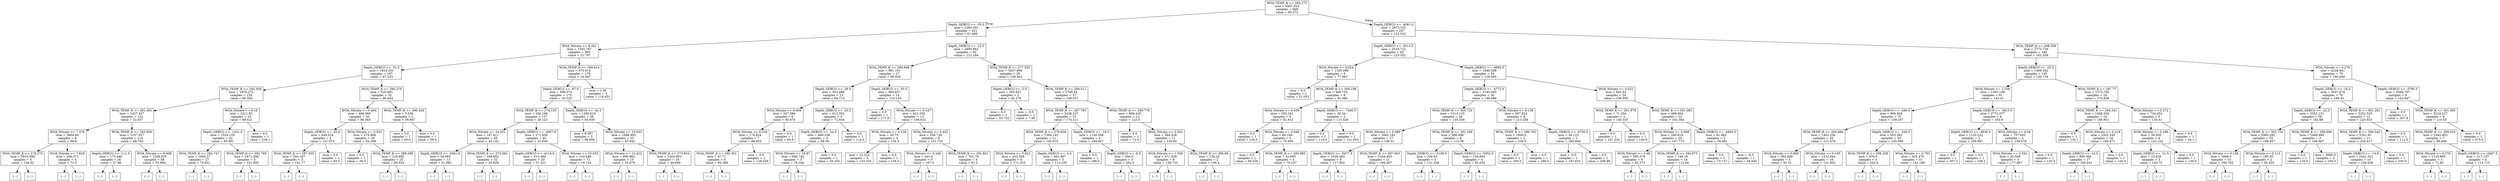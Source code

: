 digraph Tree {
node [shape=box] ;
0 [label="WOA_TEMP_K <= 294.271\nmse = 4447.023\nsamples = 668\nvalue = 95.572"] ;
1 [label="Depth_GEBCO <= -35.0\nmse = 2283.501\nsamples = 421\nvalue = 61.466"] ;
0 -> 1 [labeldistance=2.5, labelangle=45, headlabel="True"] ;
2 [label="WOA_Nitrate <= 8.341\nmse = 1545.787\nsamples = 365\nvalue = 51.797"] ;
1 -> 2 ;
3 [label="Depth_GEBCO <= -51.5\nmse = 1819.201\nsamples = 187\nvalue = 67.233"] ;
2 -> 3 ;
4 [label="WOA_TEMP_K <= 292.358\nmse = 1876.272\nsamples = 155\nvalue = 60.594"] ;
3 -> 4 ;
5 [label="WOA_TEMP_K <= 281.491\nmse = 1427.457\nsamples = 122\nvalue = 52.057"] ;
4 -> 5 ;
6 [label="WOA_Nitrate <= 7.578\nmse = 3664.66\nsamples = 8\nvalue = 99.8"] ;
5 -> 6 ;
7 [label="WOA_TEMP_K <= 278.375\nmse = 5910.586\nsamples = 4\nvalue = 136.62"] ;
6 -> 7 ;
8 [label="(...)"] ;
7 -> 8 ;
9 [label="(...)"] ;
7 -> 9 ;
14 [label="WOA_Nitrate <= 7.818\nmse = 400.371\nsamples = 4\nvalue = 73.5"] ;
6 -> 14 ;
15 [label="(...)"] ;
14 -> 15 ;
20 [label="(...)"] ;
14 -> 20 ;
21 [label="WOA_TEMP_K <= 283.956\nmse = 1107.027\nsamples = 114\nvalue = 48.783"] ;
5 -> 21 ;
22 [label="Depth_GEBCO <= -111.0\nmse = 173.446\nsamples = 26\nvalue = 27.98"] ;
21 -> 22 ;
23 [label="(...)"] ;
22 -> 23 ;
56 [label="(...)"] ;
22 -> 56 ;
61 [label="WOA_Nitrate <= 6.608\nmse = 1228.535\nsamples = 88\nvalue = 55.984"] ;
21 -> 61 ;
62 [label="(...)"] ;
61 -> 62 ;
207 [label="(...)"] ;
61 -> 207 ;
212 [label="WOA_Nitrate <= 6.18\nmse = 2311.85\nsamples = 33\nvalue = 89.621"] ;
4 -> 212 ;
213 [label="Depth_GEBCO <= -1431.0\nmse = 1524.105\nsamples = 32\nvalue = 83.981"] ;
212 -> 213 ;
214 [label="WOA_TEMP_K <= 292.747\nmse = 1005.27\nsamples = 27\nvalue = 76.651"] ;
213 -> 214 ;
215 [label="(...)"] ;
214 -> 215 ;
222 [label="(...)"] ;
214 -> 222 ;
259 [label="WOA_TEMP_K <= 292.769\nmse = 1871.298\nsamples = 5\nvalue = 141.393"] ;
213 -> 259 ;
260 [label="(...)"] ;
259 -> 260 ;
263 [label="(...)"] ;
259 -> 263 ;
268 [label="mse = 0.0\nsamples = 1\nvalue = 239.1"] ;
212 -> 268 ;
269 [label="WOA_TEMP_K <= 290.279\nmse = 520.891\nsamples = 32\nvalue = 96.444"] ;
3 -> 269 ;
270 [label="WOA_Nitrate <= 0.494\nmse = 468.089\nsamples = 30\nvalue = 98.565"] ;
269 -> 270 ;
271 [label="Depth_GEBCO <= -45.0\nmse = 649.016\nsamples = 4\nvalue = 131.975"] ;
270 -> 271 ;
272 [label="WOA_TEMP_K <= 287.503\nmse = 203.167\nsamples = 3\nvalue = 141.77"] ;
271 -> 272 ;
273 [label="(...)"] ;
272 -> 273 ;
274 [label="(...)"] ;
272 -> 274 ;
275 [label="mse = 0.0\nsamples = 1\nvalue = 83.0"] ;
271 -> 275 ;
276 [label="WOA_Nitrate <= 0.552\nmse = 279.908\nsamples = 26\nvalue = 94.208"] ;
270 -> 276 ;
277 [label="mse = 0.0\nsamples = 1\nvalue = 39.0"] ;
276 -> 277 ;
278 [label="WOA_TEMP_K <= 289.588\nmse = 216.892\nsamples = 25\nvalue = 95.434"] ;
276 -> 278 ;
279 [label="(...)"] ;
278 -> 279 ;
312 [label="(...)"] ;
278 -> 312 ;
315 [label="WOA_TEMP_K <= 290.426\nmse = 5.556\nsamples = 2\nvalue = 59.667"] ;
269 -> 315 ;
316 [label="mse = 0.0\nsamples = 1\nvalue = 63.0"] ;
315 -> 316 ;
317 [label="mse = 0.0\nsamples = 1\nvalue = 58.0"] ;
315 -> 317 ;
318 [label="WOA_TEMP_K <= 288.814\nmse = 673.014\nsamples = 178\nvalue = 34.497"] ;
2 -> 318 ;
319 [label="Depth_GEBCO <= -67.0\nmse = 599.073\nsamples = 175\nvalue = 33.535"] ;
318 -> 319 ;
320 [label="WOA_TEMP_K <= 274.155\nmse = 326.196\nsamples = 137\nvalue = 29.123"] ;
319 -> 320 ;
321 [label="WOA_Nitrate <= 24.201\nmse = 187.411\nsamples = 45\nvalue = 42.142"] ;
320 -> 321 ;
322 [label="Depth_GEBCO <= -2061.0\nmse = 34.683\nsamples = 13\nvalue = 31.682"] ;
321 -> 322 ;
323 [label="(...)"] ;
322 -> 323 ;
340 [label="(...)"] ;
322 -> 340 ;
347 [label="WOA_TEMP_K <= 273.092\nmse = 189.692\nsamples = 32\nvalue = 45.629"] ;
321 -> 347 ;
348 [label="(...)"] ;
347 -> 348 ;
371 [label="(...)"] ;
347 -> 371 ;
400 [label="Depth_GEBCO <= -4067.0\nmse = 271.958\nsamples = 92\nvalue = 22.844"] ;
320 -> 400 ;
401 [label="Depth_GEBCO <= -4114.0\nmse = 613.499\nsamples = 20\nvalue = 37.321"] ;
400 -> 401 ;
402 [label="(...)"] ;
401 -> 402 ;
435 [label="(...)"] ;
401 -> 435 ;
438 [label="WOA_Nitrate <= 23.633\nmse = 143.446\nsamples = 72\nvalue = 19.724"] ;
400 -> 438 ;
439 [label="(...)"] ;
438 -> 439 ;
520 [label="(...)"] ;
438 -> 520 ;
537 [label="Depth_GEBCO <= -42.5\nmse = 1295.619\nsamples = 38\nvalue = 50.935"] ;
319 -> 537 ;
538 [label="mse = 8.087\nsamples = 5\nvalue = 98.856"] ;
537 -> 538 ;
539 [label="WOA_Nitrate <= 15.633\nmse = 1088.903\nsamples = 33\nvalue = 43.642"] ;
537 -> 539 ;
540 [label="WOA_Nitrate <= 13.422\nmse = 800.965\nsamples = 15\nvalue = 35.079"] ;
539 -> 540 ;
541 [label="(...)"] ;
540 -> 541 ;
542 [label="(...)"] ;
540 -> 542 ;
543 [label="WOA_TEMP_K <= 273.834\nmse = 1203.603\nsamples = 18\nvalue = 49.669"] ;
539 -> 543 ;
544 [label="(...)"] ;
543 -> 544 ;
555 [label="(...)"] ;
543 -> 555 ;
556 [label="mse = 1.46\nsamples = 3\nvalue = 118.451"] ;
318 -> 556 ;
557 [label="Depth_GEBCO <= -22.5\nmse = 2695.862\nsamples = 56\nvalue = 121.184"] ;
1 -> 557 ;
558 [label="WOA_TEMP_K <= 290.669\nmse = 991.161\nsamples = 27\nvalue = 99.928"] ;
557 -> 558 ;
559 [label="Depth_GEBCO <= -26.5\nmse = 553.486\nsamples = 13\nvalue = 84.713"] ;
558 -> 559 ;
560 [label="WOA_Nitrate <= 6.939\nmse = 247.589\nsamples = 8\nvalue = 95.675"] ;
559 -> 560 ;
561 [label="WOA_Nitrate <= 6.234\nmse = 174.824\nsamples = 7\nvalue = 98.653"] ;
560 -> 561 ;
562 [label="WOA_TEMP_K <= 290.301\nmse = 87.71\nsamples = 6\nvalue = 95.389"] ;
561 -> 562 ;
563 [label="(...)"] ;
562 -> 563 ;
572 [label="(...)"] ;
562 -> 572 ;
573 [label="mse = -0.0\nsamples = 1\nvalue = 128.029"] ;
561 -> 573 ;
574 [label="mse = 0.0\nsamples = 1\nvalue = 65.9"] ;
560 -> 574 ;
575 [label="Depth_GEBCO <= -23.5\nmse = 612.352\nsamples = 5\nvalue = 72.654"] ;
559 -> 575 ;
576 [label="Depth_GEBCO <= -24.5\nmse = 469.338\nsamples = 4\nvalue = 68.06"] ;
575 -> 576 ;
577 [label="WOA_Nitrate <= 16.87\nmse = 606.742\nsamples = 3\nvalue = 78.346"] ;
576 -> 577 ;
578 [label="(...)"] ;
577 -> 578 ;
581 [label="(...)"] ;
577 -> 581 ;
582 [label="mse = 0.0\nsamples = 1\nvalue = 55.202"] ;
576 -> 582 ;
583 [label="mse = 0.0\nsamples = 1\nvalue = 114.0"] ;
575 -> 583 ;
584 [label="Depth_GEBCO <= -30.0\nmse = 965.837\nsamples = 14\nvalue = 115.143"] ;
558 -> 584 ;
585 [label="mse = 0.0\nsamples = 1\nvalue = 177.0"] ;
584 -> 585 ;
586 [label="WOA_Nitrate <= 0.247\nmse = 622.338\nsamples = 13\nvalue = 108.632"] ;
584 -> 586 ;
587 [label="WOA_Nitrate <= 0.128\nmse = 20.75\nsamples = 4\nvalue = 134.5"] ;
586 -> 587 ;
588 [label="mse = 22.222\nsamples = 3\nvalue = 133.333"] ;
587 -> 588 ;
589 [label="mse = 0.0\nsamples = 1\nvalue = 138.0"] ;
587 -> 589 ;
590 [label="WOA_Nitrate <= 0.402\nmse = 556.729\nsamples = 9\nvalue = 101.733"] ;
586 -> 590 ;
591 [label="WOA_Nitrate <= 0.346\nmse = 401.0\nsamples = 5\nvalue = 107.0"] ;
590 -> 591 ;
592 [label="(...)"] ;
591 -> 592 ;
593 [label="(...)"] ;
591 -> 593 ;
594 [label="WOA_TEMP_K <= 291.851\nmse = 701.76\nsamples = 4\nvalue = 91.2"] ;
590 -> 594 ;
595 [label="(...)"] ;
594 -> 595 ;
596 [label="(...)"] ;
594 -> 596 ;
597 [label="WOA_TEMP_K <= 277.555\nmse = 3437.809\nsamples = 29\nvalue = 139.403"] ;
557 -> 597 ;
598 [label="Depth_GEBCO <= -5.0\nmse = 392.827\nsamples = 2\nvalue = 42.279"] ;
597 -> 598 ;
599 [label="mse = 0.0\nsamples = 1\nvalue = 53.722"] ;
598 -> 599 ;
600 [label="mse = -0.0\nsamples = 1\nvalue = 7.95"] ;
598 -> 600 ;
601 [label="WOA_TEMP_K <= 289.511\nmse = 2795.44\nsamples = 27\nvalue = 148.037"] ;
597 -> 601 ;
602 [label="WOA_TEMP_K <= 287.783\nmse = 3438.237\nsamples = 15\nvalue = 174.211"] ;
601 -> 602 ;
603 [label="WOA_TEMP_K <= 278.928\nmse = 1364.145\nsamples = 11\nvalue = 145.915"] ;
602 -> 603 ;
604 [label="WOA_Nitrate <= 3.622\nmse = 433.556\nsamples = 6\nvalue = 171.333"] ;
603 -> 604 ;
605 [label="(...)"] ;
604 -> 605 ;
610 [label="(...)"] ;
604 -> 610 ;
615 [label="Depth_GEBCO <= -2.5\nmse = 661.967\nsamples = 5\nvalue = 113.235"] ;
603 -> 615 ;
616 [label="(...)"] ;
615 -> 616 ;
623 [label="(...)"] ;
615 -> 623 ;
624 [label="Depth_GEBCO <= -16.5\nmse = 1140.556\nsamples = 4\nvalue = 249.667"] ;
602 -> 624 ;
625 [label="mse = 0.0\nsamples = 1\nvalue = 188.0"] ;
624 -> 625 ;
626 [label="Depth_GEBCO <= -6.5\nmse = 456.0\nsamples = 3\nvalue = 262.0"] ;
624 -> 626 ;
627 [label="(...)"] ;
626 -> 627 ;
630 [label="(...)"] ;
626 -> 630 ;
631 [label="WOA_TEMP_K <= 289.776\nmse = 898.435\nsamples = 12\nvalue = 123.0"] ;
601 -> 631 ;
632 [label="mse = 0.0\nsamples = 1\nvalue = 72.0"] ;
631 -> 632 ;
633 [label="WOA_Nitrate <= 3.552\nmse = 584.528\nsamples = 11\nvalue = 130.65"] ;
631 -> 633 ;
634 [label="WOA_Nitrate <= 1.558\nmse = 471.929\nsamples = 9\nvalue = 138.733"] ;
633 -> 634 ;
635 [label="(...)"] ;
634 -> 635 ;
640 [label="(...)"] ;
634 -> 640 ;
651 [label="WOA_TEMP_K <= 290.99\nmse = 138.24\nsamples = 2\nvalue = 106.4"] ;
633 -> 651 ;
652 [label="(...)"] ;
651 -> 652 ;
653 [label="(...)"] ;
651 -> 653 ;
654 [label="Depth_GEBCO <= -4081.0\nmse = 2873.225\nsamples = 247\nvalue = 152.532"] ;
0 -> 654 [labeldistance=2.5, labelangle=-45, headlabel="False"] ;
655 [label="Depth_GEBCO <= -5513.5\nmse = 2018.722\nsamples = 63\nvalue = 123.352"] ;
654 -> 655 ;
656 [label="WOA_Nitrate <= 0.024\nmse = 1160.099\nsamples = 9\nvalue = 77.063"] ;
655 -> 656 ;
657 [label="mse = 0.0\nsamples = 1\nvalue = 21.053"] ;
656 -> 657 ;
658 [label="WOA_TEMP_K <= 300.198\nmse = 469.755\nsamples = 8\nvalue = 91.066"] ;
656 -> 658 ;
659 [label="WOA_Nitrate <= 0.039\nmse = 350.241\nsamples = 6\nvalue = 82.912"] ;
658 -> 659 ;
660 [label="mse = 0.0\nsamples = 1\nvalue = 120.0"] ;
659 -> 660 ;
661 [label="WOA_Nitrate <= 0.049\nmse = 90.169\nsamples = 5\nvalue = 75.495"] ;
659 -> 661 ;
662 [label="mse = 0.0\nsamples = 1\nvalue = 60.526"] ;
661 -> 662 ;
663 [label="WOA_TEMP_K <= 295.685\nmse = 42.695\nsamples = 4\nvalue = 79.237"] ;
661 -> 663 ;
664 [label="(...)"] ;
663 -> 664 ;
665 [label="(...)"] ;
663 -> 665 ;
668 [label="Depth_GEBCO <= -7400.5\nmse = 30.54\nsamples = 2\nvalue = 115.526"] ;
658 -> 668 ;
669 [label="mse = 0.0\nsamples = 1\nvalue = 110.0"] ;
668 -> 669 ;
670 [label="mse = 0.0\nsamples = 1\nvalue = 121.053"] ;
668 -> 670 ;
671 [label="Depth_GEBCO <= -4693.5\nmse = 1849.598\nsamples = 54\nvalue = 128.495"] ;
655 -> 671 ;
672 [label="Depth_GEBCO <= -4772.0\nmse = 2183.365\nsamples = 30\nvalue = 146.486"] ;
671 -> 672 ;
673 [label="WOA_TEMP_K <= 300.725\nmse = 1514.125\nsamples = 26\nvalue = 135.358"] ;
672 -> 673 ;
674 [label="WOA_Nitrate <= 0.089\nmse = 1682.182\nsamples = 17\nvalue = 149.51"] ;
673 -> 674 ;
675 [label="Depth_GEBCO <= -5477.5\nmse = 1026.483\nsamples = 6\nvalue = 117.592"] ;
674 -> 675 ;
676 [label="(...)"] ;
675 -> 676 ;
677 [label="(...)"] ;
675 -> 677 ;
686 [label="WOA_TEMP_K <= 297.003\nmse = 1204.453\nsamples = 11\nvalue = 166.407"] ;
674 -> 686 ;
687 [label="(...)"] ;
686 -> 687 ;
694 [label="(...)"] ;
686 -> 694 ;
707 [label="WOA_TEMP_K <= 301.169\nmse = 386.696\nsamples = 9\nvalue = 112.36"] ;
673 -> 707 ;
708 [label="Depth_GEBCO <= -5108.0\nmse = 236.63\nsamples = 5\nvalue = 121.328"] ;
707 -> 708 ;
709 [label="(...)"] ;
708 -> 709 ;
714 [label="(...)"] ;
708 -> 714 ;
717 [label="Depth_GEBCO <= -5052.0\nmse = 150.693\nsamples = 4\nvalue = 92.632"] ;
707 -> 717 ;
718 [label="(...)"] ;
717 -> 718 ;
721 [label="(...)"] ;
717 -> 721 ;
724 [label="WOA_Nitrate <= 0.139\nmse = 997.823\nsamples = 4\nvalue = 213.254"] ;
672 -> 724 ;
725 [label="WOA_TEMP_K <= 296.702\nmse = 1800.0\nsamples = 2\nvalue = 230.0"] ;
724 -> 725 ;
726 [label="mse = 0.0\nsamples = 1\nvalue = 200.0"] ;
725 -> 726 ;
727 [label="mse = 0.0\nsamples = 1\nvalue = 290.0"] ;
725 -> 727 ;
728 [label="Depth_GEBCO <= -4730.0\nmse = 28.123\nsamples = 2\nvalue = 200.694"] ;
724 -> 728 ;
729 [label="mse = -0.0\nsamples = 1\nvalue = 197.633"] ;
728 -> 729 ;
730 [label="mse = 0.0\nsamples = 1\nvalue = 209.88"] ;
728 -> 730 ;
731 [label="WOA_Nitrate <= 0.022\nmse = 601.62\nsamples = 24\nvalue = 106.995"] ;
671 -> 731 ;
732 [label="WOA_TEMP_K <= 301.879\nmse = 71.204\nsamples = 2\nvalue = 140.335"] ;
731 -> 732 ;
733 [label="mse = 0.0\nsamples = 1\nvalue = 147.224"] ;
732 -> 733 ;
734 [label="mse = 0.0\nsamples = 1\nvalue = 130.0"] ;
732 -> 734 ;
735 [label="WOA_TEMP_K <= 301.083\nmse = 499.464\nsamples = 22\nvalue = 102.364"] ;
731 -> 735 ;
736 [label="WOA_Nitrate <= 0.068\nmse = 290.819\nsamples = 20\nvalue = 107.773"] ;
735 -> 736 ;
737 [label="WOA_Nitrate <= 0.06\nmse = 395.379\nsamples = 6\nvalue = 92.273"] ;
736 -> 737 ;
738 [label="(...)"] ;
737 -> 738 ;
747 [label="(...)"] ;
737 -> 747 ;
748 [label="WOA_TEMP_K <= 294.975\nmse = 149.19\nsamples = 14\nvalue = 112.94"] ;
736 -> 748 ;
749 [label="(...)"] ;
748 -> 749 ;
752 [label="(...)"] ;
748 -> 752 ;
771 [label="Depth_GEBCO <= -4465.5\nmse = 61.983\nsamples = 2\nvalue = 59.091"] ;
735 -> 771 ;
772 [label="mse = 0.0\nsamples = 1\nvalue = 72.727"] ;
771 -> 772 ;
773 [label="mse = -0.0\nsamples = 1\nvalue = 54.545"] ;
771 -> 773 ;
774 [label="WOA_TEMP_K <= 298.556\nmse = 2773.726\nsamples = 184\nvalue = 162.559"] ;
654 -> 774 ;
775 [label="Depth_GEBCO <= -25.5\nmse = 1469.042\nsamples = 105\nvalue = 150.734"] ;
774 -> 775 ;
776 [label="WOA_Nitrate <= 1.158\nmse = 1302.158\nsamples = 81\nvalue = 143.41"] ;
775 -> 776 ;
777 [label="Depth_GEBCO <= -284.0\nmse = 966.004\nsamples = 75\nvalue = 139.257"] ;
776 -> 777 ;
778 [label="WOA_TEMP_K <= 294.868\nmse = 1403.236\nsamples = 20\nvalue = 121.478"] ;
777 -> 778 ;
779 [label="WOA_Nitrate <= 0.068\nmse = 392.849\nsamples = 4\nvalue = 91.51"] ;
778 -> 779 ;
780 [label="(...)"] ;
779 -> 780 ;
781 [label="(...)"] ;
779 -> 781 ;
786 [label="WOA_Nitrate <= 0.195\nmse = 1333.644\nsamples = 16\nvalue = 131.902"] ;
778 -> 786 ;
787 [label="(...)"] ;
786 -> 787 ;
802 [label="(...)"] ;
786 -> 802 ;
815 [label="Depth_GEBCO <= -226.5\nmse = 653.382\nsamples = 55\nvalue = 145.666"] ;
777 -> 815 ;
816 [label="WOA_TEMP_K <= 296.258\nmse = 976.0\nsamples = 4\nvalue = 202.0"] ;
815 -> 816 ;
817 [label="(...)"] ;
816 -> 817 ;
820 [label="(...)"] ;
816 -> 820 ;
821 [label="WOA_Nitrate <= 0.763\nmse = 425.479\nsamples = 51\nvalue = 142.189"] ;
815 -> 821 ;
822 [label="(...)"] ;
821 -> 822 ;
887 [label="(...)"] ;
821 -> 887 ;
894 [label="Depth_GEBCO <= -3615.0\nmse = 2772.077\nsamples = 6\nvalue = 183.9"] ;
776 -> 894 ;
895 [label="Depth_GEBCO <= -3836.5\nmse = 1120.222\nsamples = 2\nvalue = 259.867"] ;
894 -> 895 ;
896 [label="mse = 0.0\nsamples = 1\nvalue = 307.2"] ;
895 -> 896 ;
897 [label="mse = 0.0\nsamples = 1\nvalue = 236.2"] ;
895 -> 897 ;
898 [label="WOA_Nitrate <= 4.54\nmse = 757.835\nsamples = 4\nvalue = 158.578"] ;
894 -> 898 ;
899 [label="WOA_Nitrate <= 2.342\nmse = 20.569\nsamples = 3\nvalue = 177.867"] ;
898 -> 899 ;
900 [label="(...)"] ;
899 -> 900 ;
903 [label="(...)"] ;
899 -> 903 ;
904 [label="mse = 0.0\nsamples = 1\nvalue = 120.0"] ;
898 -> 904 ;
905 [label="WOA_TEMP_K <= 297.77\nmse = 1375.765\nsamples = 24\nvalue = 170.836"] ;
775 -> 905 ;
906 [label="WOA_TEMP_K <= 294.341\nmse = 1068.204\nsamples = 19\nvalue = 180.951"] ;
905 -> 906 ;
907 [label="mse = 0.0\nsamples = 1\nvalue = 135.1"] ;
906 -> 907 ;
908 [label="WOA_Nitrate <= 0.218\nmse = 1002.245\nsamples = 18\nvalue = 183.571"] ;
906 -> 908 ;
909 [label="Depth_GEBCO <= -16.5\nmse = 909.364\nsamples = 17\nvalue = 185.441"] ;
908 -> 909 ;
910 [label="(...)"] ;
909 -> 910 ;
917 [label="(...)"] ;
909 -> 917 ;
922 [label="mse = 0.0\nsamples = 1\nvalue = 120.0"] ;
908 -> 922 ;
923 [label="WOA_Nitrate <= 0.272\nmse = 734.453\nsamples = 5\nvalue = 133.41"] ;
905 -> 923 ;
924 [label="WOA_Nitrate <= 0.186\nmse = 39.506\nsamples = 4\nvalue = 142.222"] ;
923 -> 924 ;
925 [label="Depth_GEBCO <= -21.5\nmse = 23.438\nsamples = 3\nvalue = 143.75"] ;
924 -> 925 ;
926 [label="(...)"] ;
925 -> 926 ;
927 [label="(...)"] ;
925 -> 927 ;
928 [label="mse = 0.0\nsamples = 1\nvalue = 130.0"] ;
924 -> 928 ;
929 [label="mse = 0.0\nsamples = 1\nvalue = 54.1"] ;
923 -> 929 ;
930 [label="WOA_Nitrate <= 0.276\nmse = 4228.941\nsamples = 79\nvalue = 180.656"] ;
774 -> 930 ;
931 [label="Depth_GEBCO <= -16.5\nmse = 3547.974\nsamples = 70\nvalue = 188.42"] ;
930 -> 931 ;
932 [label="Depth_GEBCO <= -22.0\nmse = 3353.151\nsamples = 58\nvalue = 182.88"] ;
931 -> 932 ;
933 [label="WOA_TEMP_K <= 302.716\nmse = 2960.282\nsamples = 55\nvalue = 188.457"] ;
932 -> 933 ;
934 [label="WOA_Nitrate <= 0.158\nmse = 2808.0\nsamples = 53\nvalue = 190.782"] ;
933 -> 934 ;
935 [label="(...)"] ;
934 -> 935 ;
980 [label="(...)"] ;
934 -> 980 ;
999 [label="WOA_Nitrate <= 0.113\nmse = 185.95\nsamples = 2\nvalue = 95.455"] ;
933 -> 999 ;
1000 [label="(...)"] ;
999 -> 1000 ;
1001 [label="(...)"] ;
999 -> 1001 ;
1002 [label="WOA_TEMP_K <= 299.098\nmse = 2488.889\nsamples = 3\nvalue = 106.667"] ;
932 -> 1002 ;
1003 [label="mse = 0.0\nsamples = 1\nvalue = 120.0"] ;
1002 -> 1003 ;
1004 [label="mse = 3600.0\nsamples = 2\nvalue = 100.0"] ;
1002 -> 1004 ;
1005 [label="WOA_TEMP_K <= 301.281\nmse = 3252.533\nsamples = 12\nvalue = 225.923"] ;
931 -> 1005 ;
1006 [label="WOA_TEMP_K <= 300.542\nmse = 2351.91\nsamples = 11\nvalue = 235.417"] ;
1005 -> 1006 ;
1007 [label="Depth_GEBCO <= -14.0\nmse = 2441.322\nsamples = 10\nvalue = 238.636"] ;
1006 -> 1007 ;
1008 [label="(...)"] ;
1007 -> 1008 ;
1009 [label="(...)"] ;
1007 -> 1009 ;
1014 [label="mse = 0.0\nsamples = 1\nvalue = 200.0"] ;
1006 -> 1014 ;
1015 [label="mse = 0.0\nsamples = 1\nvalue = 112.0"] ;
1005 -> 1015 ;
1016 [label="Depth_GEBCO <= -3780.5\nmse = 5569.707\nsamples = 9\nvalue = 124.647"] ;
930 -> 1016 ;
1017 [label="mse = 0.0\nsamples = 1\nvalue = 307.9"] ;
1016 -> 1017 ;
1018 [label="WOA_TEMP_K <= 301.393\nmse = 3216.227\nsamples = 8\nvalue = 110.55"] ;
1016 -> 1018 ;
1019 [label="WOA_TEMP_K <= 299.535\nmse = 1042.803\nsamples = 7\nvalue = 96.846"] ;
1018 -> 1019 ;
1020 [label="WOA_Nitrate <= 0.376\nmse = 1125.895\nsamples = 3\nvalue = 71.83"] ;
1019 -> 1020 ;
1021 [label="(...)"] ;
1020 -> 1021 ;
1022 [label="(...)"] ;
1020 -> 1022 ;
1025 [label="Depth_GEBCO <= -2667.5\nmse = 217.137\nsamples = 4\nvalue = 114.715"] ;
1019 -> 1025 ;
1026 [label="(...)"] ;
1025 -> 1026 ;
1031 [label="(...)"] ;
1025 -> 1031 ;
1032 [label="mse = 0.0\nsamples = 1\nvalue = 275.0"] ;
1018 -> 1032 ;
}